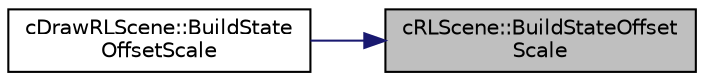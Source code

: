 digraph "cRLScene::BuildStateOffsetScale"
{
 // LATEX_PDF_SIZE
  edge [fontname="Helvetica",fontsize="10",labelfontname="Helvetica",labelfontsize="10"];
  node [fontname="Helvetica",fontsize="10",shape=record];
  rankdir="RL";
  Node1 [label="cRLScene::BuildStateOffset\lScale",height=0.2,width=0.4,color="black", fillcolor="grey75", style="filled", fontcolor="black",tooltip=" "];
  Node1 -> Node2 [dir="back",color="midnightblue",fontsize="10",style="solid",fontname="Helvetica"];
  Node2 [label="cDrawRLScene::BuildState\lOffsetScale",height=0.2,width=0.4,color="black", fillcolor="white", style="filled",URL="$classc_draw_r_l_scene.html#aa971c6a47f07a425742c2edc53895a2a",tooltip=" "];
}

